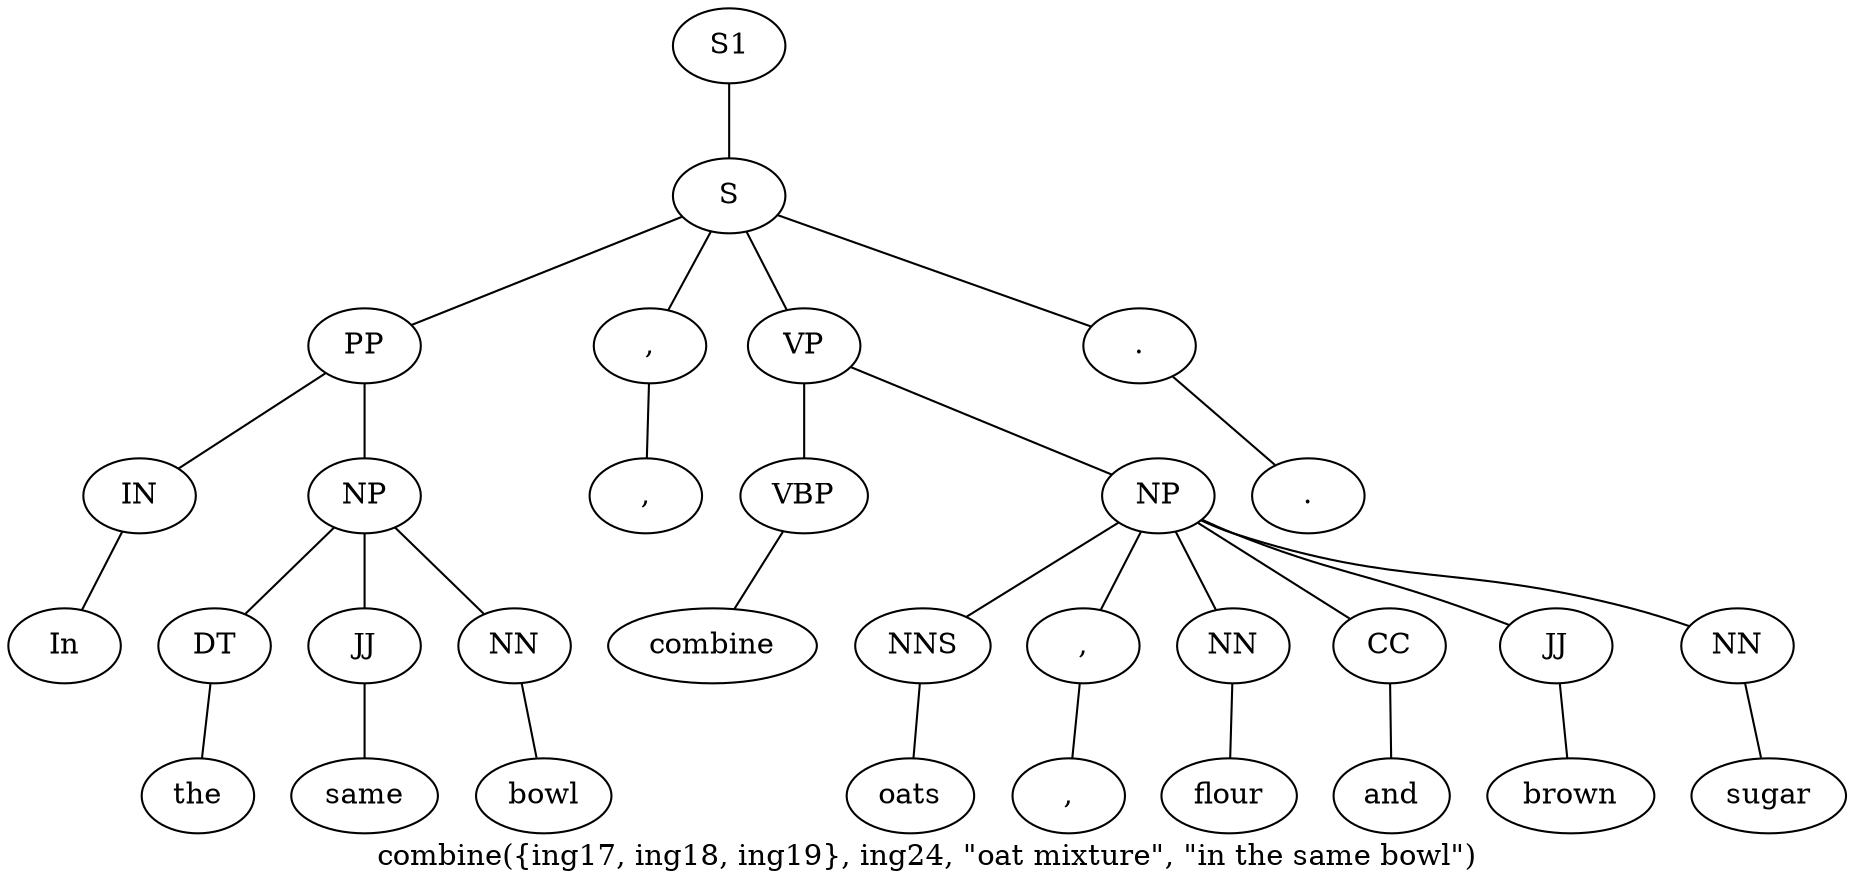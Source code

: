 graph SyntaxGraph {
	label = "combine({ing17, ing18, ing19}, ing24, \"oat mixture\", \"in the same bowl\")";
	Node0 [label="S1"];
	Node1 [label="S"];
	Node2 [label="PP"];
	Node3 [label="IN"];
	Node4 [label="In"];
	Node5 [label="NP"];
	Node6 [label="DT"];
	Node7 [label="the"];
	Node8 [label="JJ"];
	Node9 [label="same"];
	Node10 [label="NN"];
	Node11 [label="bowl"];
	Node12 [label=","];
	Node13 [label=","];
	Node14 [label="VP"];
	Node15 [label="VBP"];
	Node16 [label="combine"];
	Node17 [label="NP"];
	Node18 [label="NNS"];
	Node19 [label="oats"];
	Node20 [label=","];
	Node21 [label=","];
	Node22 [label="NN"];
	Node23 [label="flour"];
	Node24 [label="CC"];
	Node25 [label="and"];
	Node26 [label="JJ"];
	Node27 [label="brown"];
	Node28 [label="NN"];
	Node29 [label="sugar"];
	Node30 [label="."];
	Node31 [label="."];

	Node0 -- Node1;
	Node1 -- Node2;
	Node1 -- Node12;
	Node1 -- Node14;
	Node1 -- Node30;
	Node2 -- Node3;
	Node2 -- Node5;
	Node3 -- Node4;
	Node5 -- Node6;
	Node5 -- Node8;
	Node5 -- Node10;
	Node6 -- Node7;
	Node8 -- Node9;
	Node10 -- Node11;
	Node12 -- Node13;
	Node14 -- Node15;
	Node14 -- Node17;
	Node15 -- Node16;
	Node17 -- Node18;
	Node17 -- Node20;
	Node17 -- Node22;
	Node17 -- Node24;
	Node17 -- Node26;
	Node17 -- Node28;
	Node18 -- Node19;
	Node20 -- Node21;
	Node22 -- Node23;
	Node24 -- Node25;
	Node26 -- Node27;
	Node28 -- Node29;
	Node30 -- Node31;
}